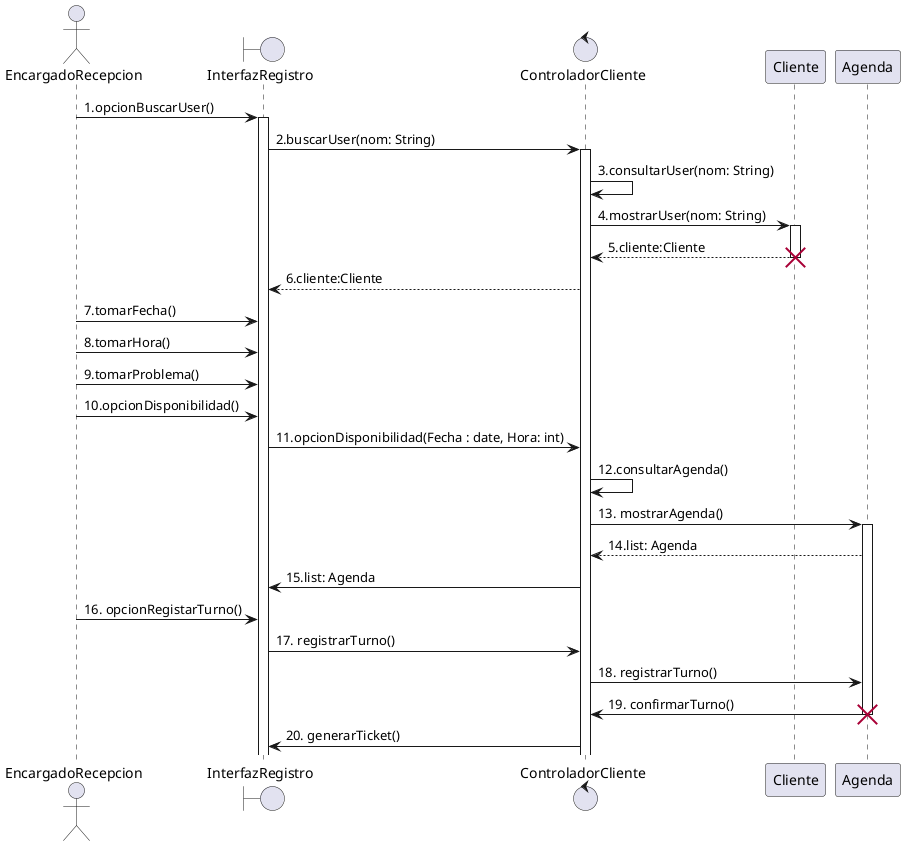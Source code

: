 @startuml RegistrarTurno
    actor EncargadoRecepcion
    boundary InterfazRegistro
    control ControladorCliente
    participant Cliente
    participant Agenda
    EncargadoRecepcion -> InterfazRegistro: 1.opcionBuscarUser()
    activate InterfazRegistro
    InterfazRegistro -> ControladorCliente: 2.buscarUser(nom: String)
    activate ControladorCliente
    ControladorCliente -> ControladorCliente: 3.consultarUser(nom: String)
    ControladorCliente -> Cliente: 4.mostrarUser(nom: String)
    activate Cliente
    Cliente --> ControladorCliente: 5.cliente:Cliente
    destroy Cliente
    ControladorCliente --> InterfazRegistro: 6.cliente:Cliente
    EncargadoRecepcion -> InterfazRegistro: 7.tomarFecha()
    EncargadoRecepcion -> InterfazRegistro: 8.tomarHora()
    EncargadoRecepcion -> InterfazRegistro: 9.tomarProblema()
    EncargadoRecepcion -> InterfazRegistro: 10.opcionDisponibilidad()
    InterfazRegistro -> ControladorCliente: 11.opcionDisponibilidad(Fecha : date, Hora: int)
    ControladorCliente -> ControladorCliente: 12.consultarAgenda()
    ControladorCliente -> Agenda: 13. mostrarAgenda()
    activate Agenda
    Agenda --> ControladorCliente: 14.list: Agenda
    
    ControladorCliente -> InterfazRegistro: 15.list: Agenda
    EncargadoRecepcion -> InterfazRegistro: 16. opcionRegistarTurno()
    InterfazRegistro -> ControladorCliente: 17. registrarTurno()
    ControladorCliente -> Agenda: 18. registrarTurno()
    Agenda -> ControladorCliente: 19. confirmarTurno()
    destroy Agenda
    ControladorCliente -> InterfazRegistro: 20. generarTicket()
'/

@enduml